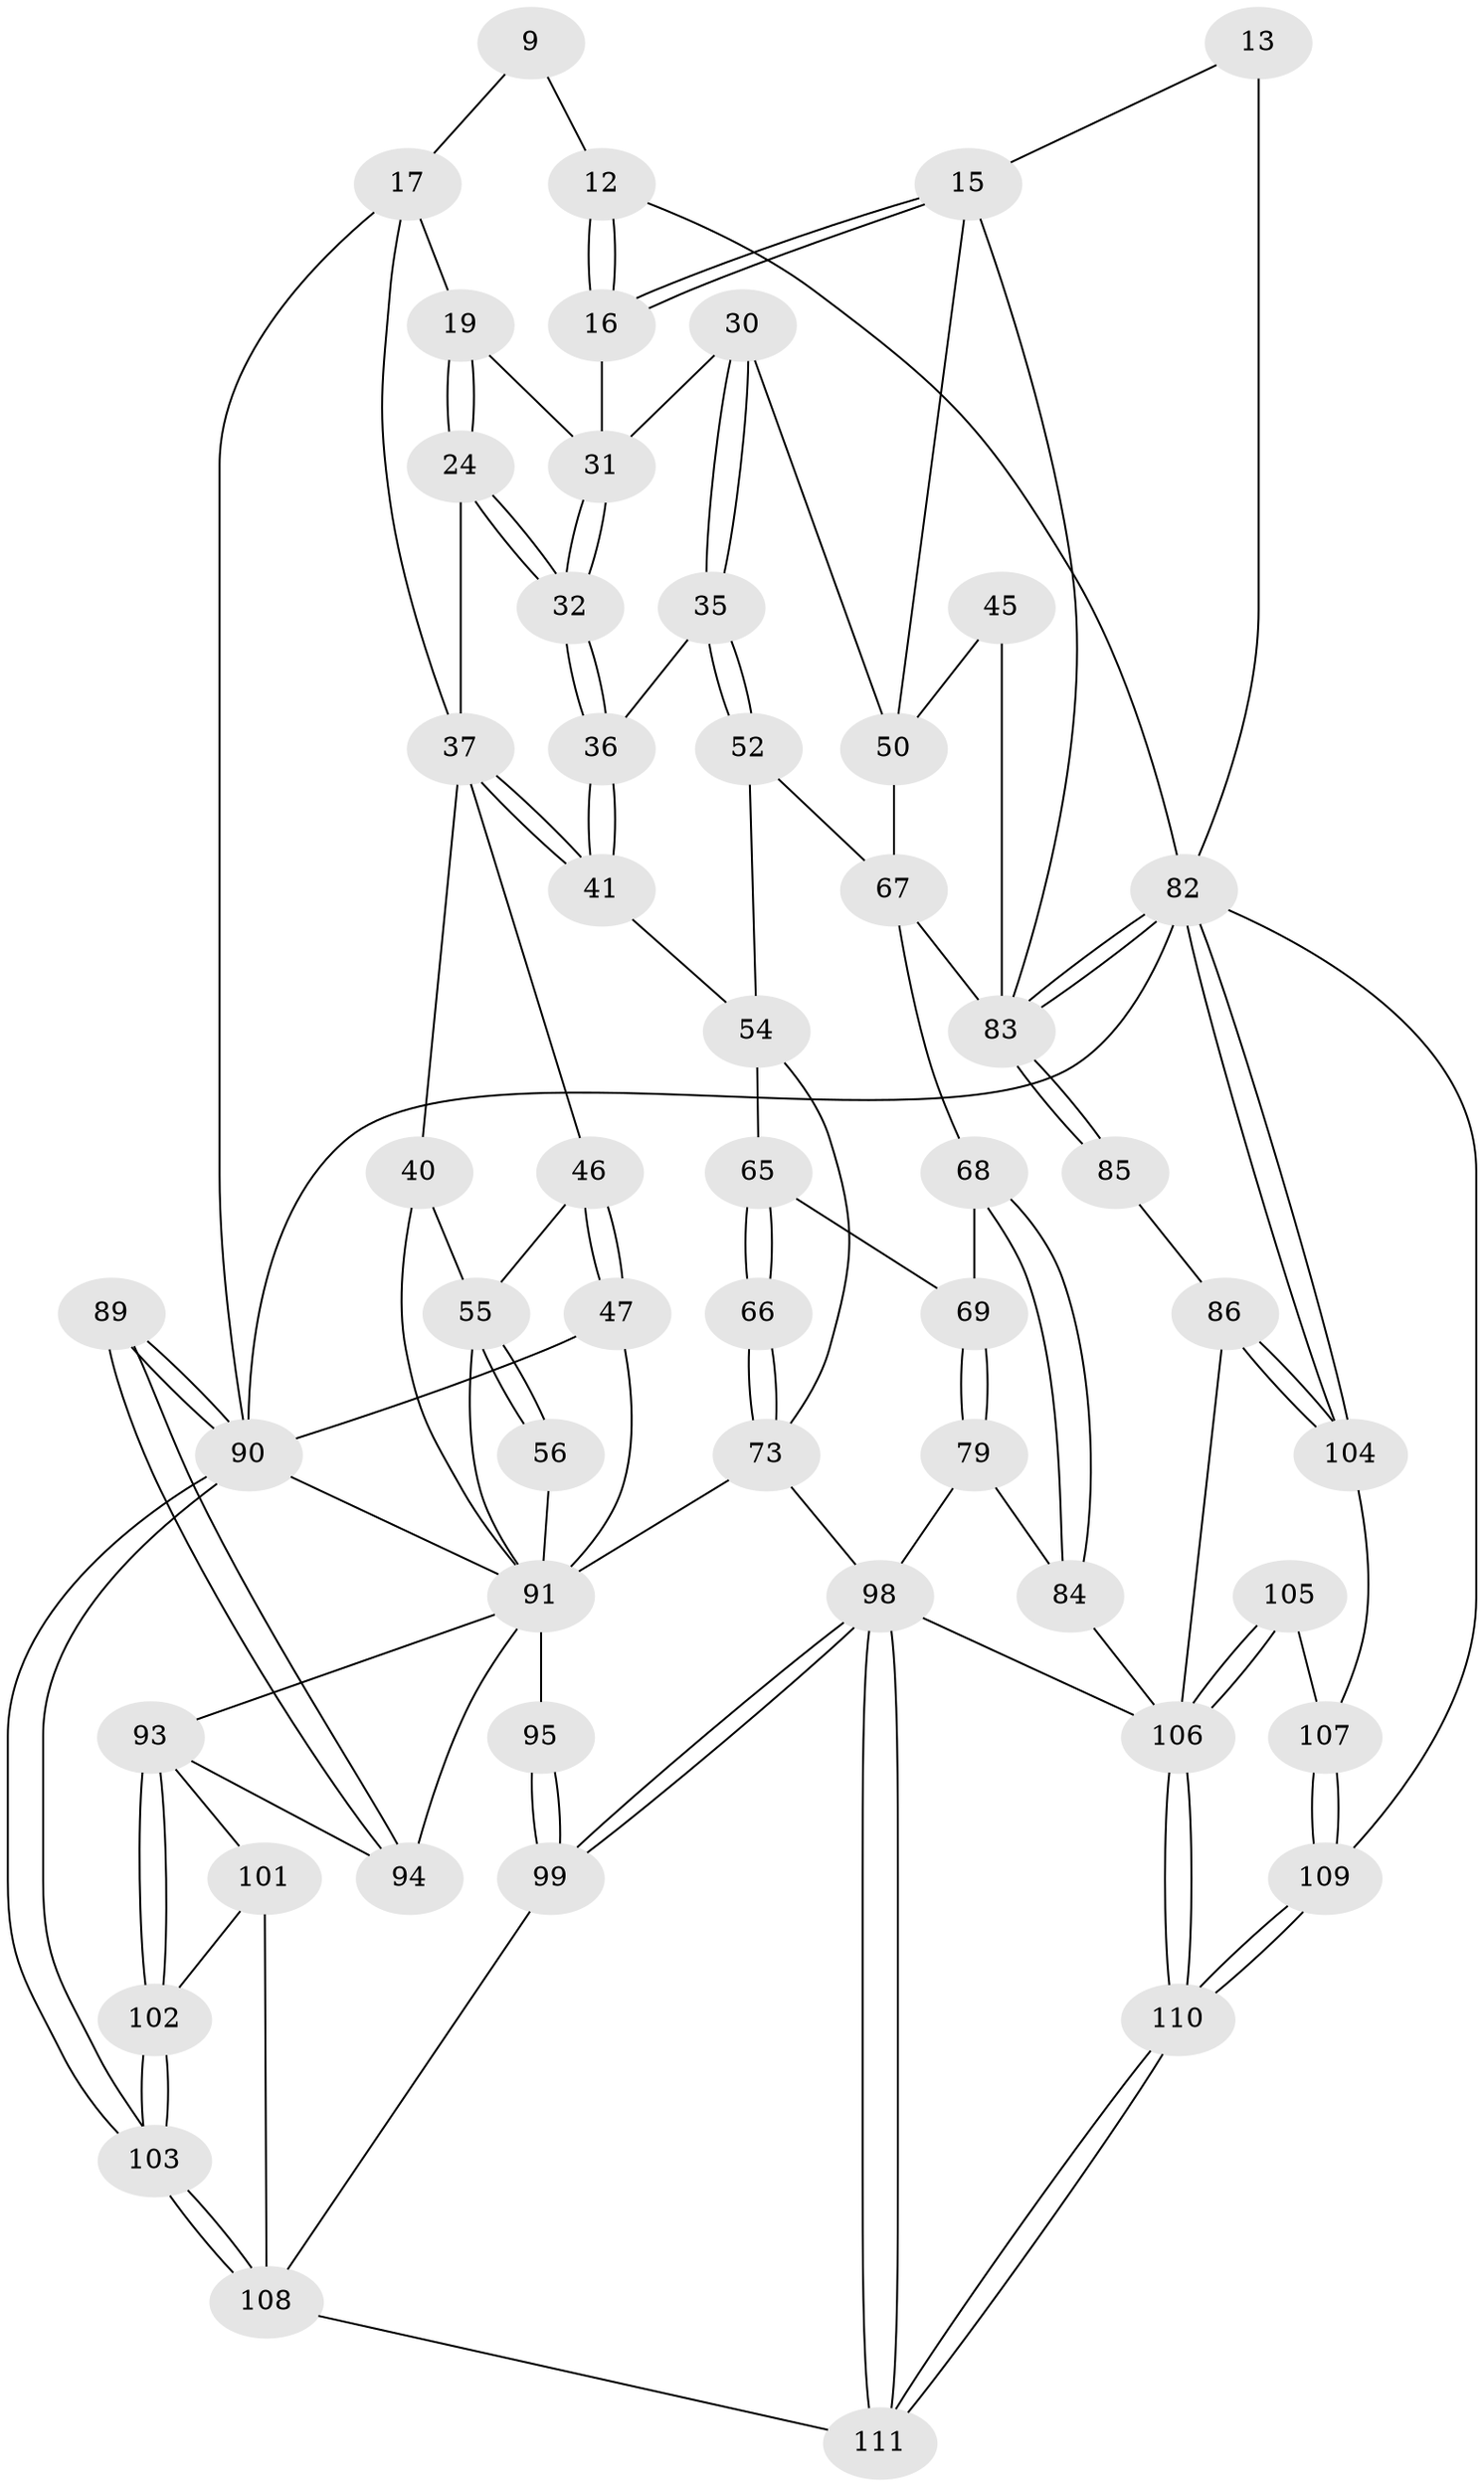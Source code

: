 // original degree distribution, {3: 0.018018018018018018, 4: 0.23423423423423423, 5: 0.5405405405405406, 6: 0.2072072072072072}
// Generated by graph-tools (version 1.1) at 2025/01/03/09/25 05:01:27]
// undirected, 55 vertices, 127 edges
graph export_dot {
graph [start="1"]
  node [color=gray90,style=filled];
  9 [pos="+0.42147431495726856+0.15911192463238116",super="+8"];
  12 [pos="+0.6191358980687364+0.054242366431830544",super="+2+1"];
  13 [pos="+0.8734414807421876+0.1890960759884618"];
  15 [pos="+0.7870999494145192+0.31807037948230016",super="+14"];
  16 [pos="+0.6318499379616327+0.225971895282368"];
  17 [pos="+0.12413650658452013+0.15224152394314103",super="+11+6"];
  19 [pos="+0.3903275165000559+0.23943565733022673"];
  24 [pos="+0.37553392259169893+0.2933588501101458"];
  30 [pos="+0.6032905261439566+0.4012642454778866"];
  31 [pos="+0.5620845319962875+0.33913867150534516",super="+18"];
  32 [pos="+0.4630655866750992+0.37676323066261486"];
  35 [pos="+0.5308396159971203+0.47319778366984905"];
  36 [pos="+0.489958813833364+0.4766279249846675"];
  37 [pos="+0.2970285398754798+0.5003296588137006",super="+25+26+20+33"];
  40 [pos="+0.22028989447956077+0.5176941244717611",super="+39"];
  41 [pos="+0.48406392441829194+0.4865906322921908"];
  45 [pos="+0.9749600616821453+0.5426653119086947"];
  46 [pos="+0.016227263389655255+0.48647918311631083",super="+34+21"];
  47 [pos="+0+0.44391024209073227",super="+22"];
  50 [pos="+0.7490501584724472+0.45254796542693815",super="+29+28"];
  52 [pos="+0.6659326868681917+0.5264368516894827"];
  54 [pos="+0.48408184895304535+0.49394635824526534",super="+53"];
  55 [pos="+0.12894129143583438+0.6447724344396388",super="+48+49"];
  56 [pos="+0.07635013449455642+0.6148672493300196"];
  65 [pos="+0.5414094807495182+0.6403556273512787"];
  66 [pos="+0.5099168478329841+0.662888501683212"];
  67 [pos="+0.7225484728988285+0.5899115872606503",super="+51"];
  68 [pos="+0.6438967148245391+0.6484077961194356"];
  69 [pos="+0.6113302649336156+0.6475615406291447"];
  73 [pos="+0.4426877965280793+0.7611118053062363",super="+71+57"];
  79 [pos="+0.5417444823076066+0.7673690303902263"];
  82 [pos="+1+1",super="+81"];
  83 [pos="+1+1",super="+43+42+44+77"];
  84 [pos="+0.6390526935437227+0.710446261370276"];
  85 [pos="+0.8290251734693738+0.7931711443581974"];
  86 [pos="+0.7962646496907994+0.8124410179837718"];
  89 [pos="+0+1"];
  90 [pos="+0+1",super="+75"];
  91 [pos="+0.18063864892638076+0.7773569274795769",super="+64+76+74+60+62+72"];
  93 [pos="+0.1181553073295913+0.8205885726663343",super="+92"];
  94 [pos="+0.059234194154160466+0.7996319747229425"];
  95 [pos="+0.2797223765108149+0.7850591092745055",super="+78"];
  98 [pos="+0.4838703512761648+0.8839605774855986",super="+97"];
  99 [pos="+0.28281624796934907+0.8748088981151484"];
  101 [pos="+0.2108273593197514+0.8889776143778626"];
  102 [pos="+0.11473607214852964+0.9039417832590726"];
  103 [pos="+0+1"];
  104 [pos="+0.8085885978240738+0.972692895602506"];
  105 [pos="+0.7208136739832958+0.9185533668938981"];
  106 [pos="+0.6625948339467151+0.9687248101650482",super="+96+88+87"];
  107 [pos="+0.7462280141864519+0.9456857355090712"];
  108 [pos="+0.2611645294000188+1",super="+100"];
  109 [pos="+0.8082734864722937+1"];
  110 [pos="+0.6645734130858213+1"];
  111 [pos="+0.389505077740713+1"];
  9 -- 12 [weight=2];
  9 -- 17 [weight=2];
  12 -- 16;
  12 -- 16;
  12 -- 82;
  13 -- 15;
  13 -- 82 [weight=2];
  15 -- 16;
  15 -- 16;
  15 -- 50;
  15 -- 83;
  16 -- 31;
  17 -- 37;
  17 -- 90 [weight=2];
  17 -- 19;
  19 -- 24;
  19 -- 24;
  19 -- 31;
  24 -- 32;
  24 -- 32;
  24 -- 37;
  30 -- 31;
  30 -- 35;
  30 -- 35;
  30 -- 50;
  31 -- 32;
  31 -- 32;
  32 -- 36;
  32 -- 36;
  35 -- 36;
  35 -- 52;
  35 -- 52;
  36 -- 41;
  36 -- 41;
  37 -- 41;
  37 -- 41;
  37 -- 46 [weight=2];
  37 -- 40 [weight=2];
  40 -- 55;
  40 -- 91 [weight=2];
  41 -- 54;
  45 -- 50 [weight=2];
  45 -- 83;
  46 -- 47 [weight=2];
  46 -- 47;
  46 -- 55;
  47 -- 90;
  47 -- 91;
  50 -- 67;
  52 -- 67;
  52 -- 54;
  54 -- 73;
  54 -- 65;
  55 -- 56 [weight=2];
  55 -- 56;
  55 -- 91;
  56 -- 91;
  65 -- 66;
  65 -- 66;
  65 -- 69;
  66 -- 73 [weight=2];
  66 -- 73;
  67 -- 68;
  67 -- 83;
  68 -- 69;
  68 -- 84;
  68 -- 84;
  69 -- 79;
  69 -- 79;
  73 -- 91 [weight=2];
  73 -- 98;
  79 -- 84;
  79 -- 98;
  82 -- 83 [weight=2];
  82 -- 83;
  82 -- 104;
  82 -- 104;
  82 -- 109;
  82 -- 90 [weight=2];
  83 -- 85 [weight=2];
  83 -- 85;
  84 -- 106;
  85 -- 86;
  86 -- 104;
  86 -- 104;
  86 -- 106;
  89 -- 90 [weight=2];
  89 -- 90;
  89 -- 94;
  89 -- 94;
  90 -- 103;
  90 -- 103;
  90 -- 91;
  91 -- 95 [weight=3];
  91 -- 94;
  91 -- 93;
  93 -- 94;
  93 -- 102;
  93 -- 102;
  93 -- 101;
  95 -- 99;
  95 -- 99;
  98 -- 99;
  98 -- 99;
  98 -- 111;
  98 -- 111;
  98 -- 106;
  99 -- 108;
  101 -- 102;
  101 -- 108;
  102 -- 103;
  102 -- 103;
  103 -- 108;
  103 -- 108;
  104 -- 107;
  105 -- 106 [weight=2];
  105 -- 106;
  105 -- 107;
  106 -- 110;
  106 -- 110;
  107 -- 109;
  107 -- 109;
  108 -- 111;
  109 -- 110;
  109 -- 110;
  110 -- 111;
  110 -- 111;
}
